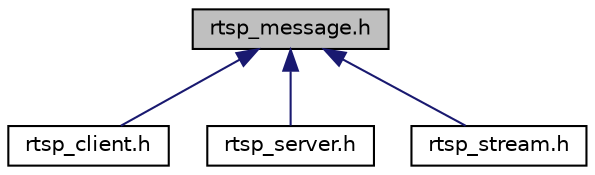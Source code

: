 digraph "rtsp_message.h"
{
  edge [fontname="Helvetica",fontsize="10",labelfontname="Helvetica",labelfontsize="10"];
  node [fontname="Helvetica",fontsize="10",shape=record];
  Node19 [label="rtsp_message.h",height=0.2,width=0.4,color="black", fillcolor="grey75", style="filled", fontcolor="black"];
  Node19 -> Node20 [dir="back",color="midnightblue",fontsize="10",style="solid",fontname="Helvetica"];
  Node20 [label="rtsp_client.h",height=0.2,width=0.4,color="black", fillcolor="white", style="filled",URL="$rtsp__client_8h.html",tooltip="RTSP Client. "];
  Node19 -> Node21 [dir="back",color="midnightblue",fontsize="10",style="solid",fontname="Helvetica"];
  Node21 [label="rtsp_server.h",height=0.2,width=0.4,color="black", fillcolor="white", style="filled",URL="$rtsp__server_8h.html",tooltip="RTSP Server. "];
  Node19 -> Node22 [dir="back",color="midnightblue",fontsize="10",style="solid",fontname="Helvetica"];
  Node22 [label="rtsp_stream.h",height=0.2,width=0.4,color="black", fillcolor="white", style="filled",URL="$rtsp__stream_8h.html",tooltip="RTSP Stream Parser and Generator. "];
}
